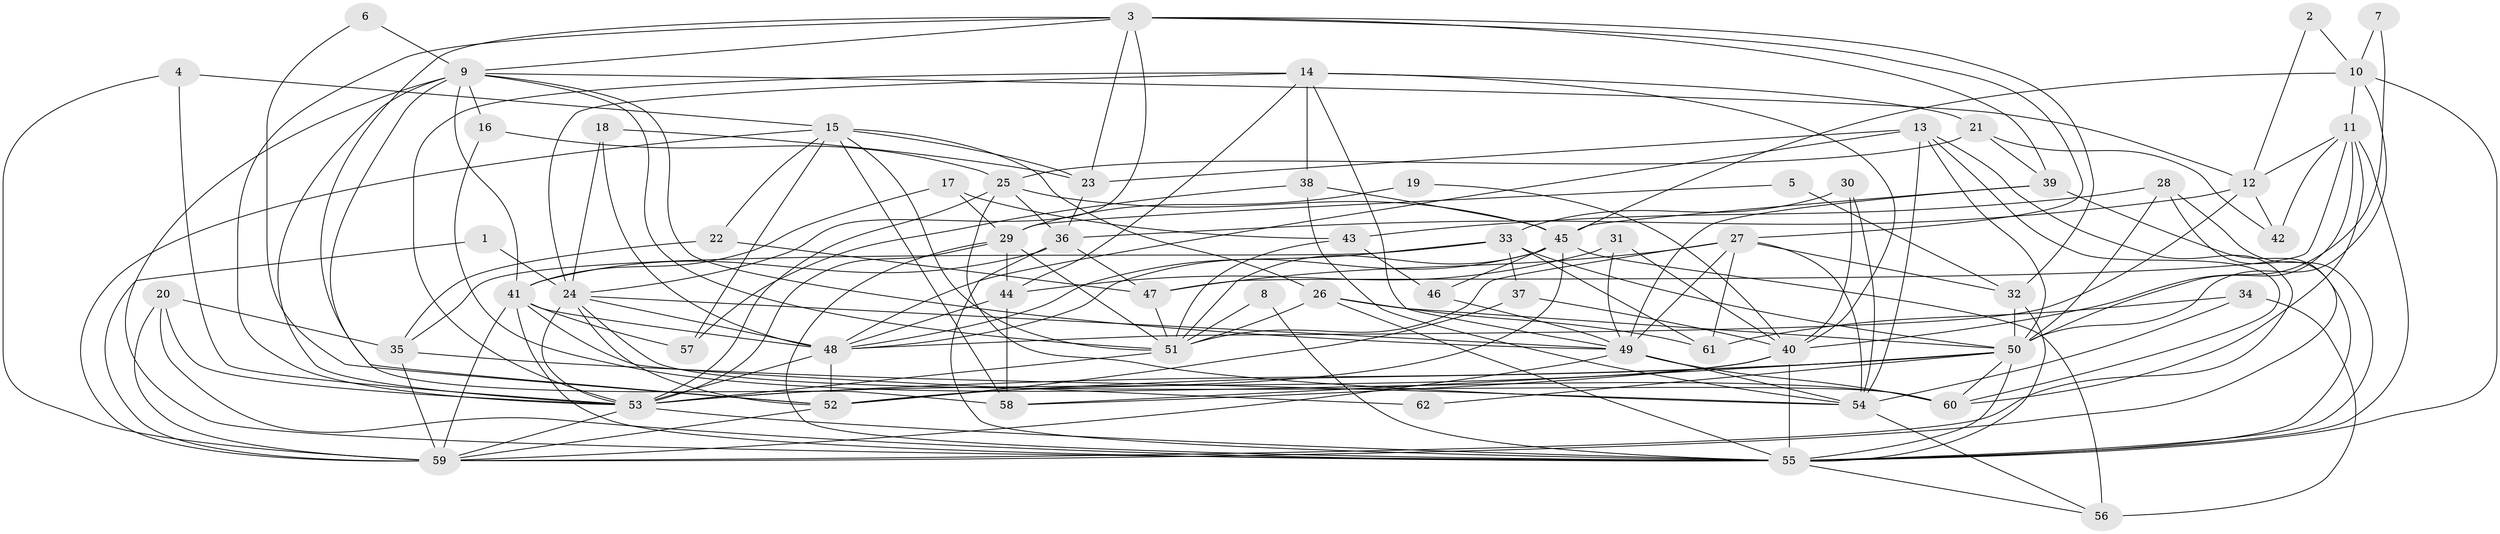 // original degree distribution, {2: 0.16260162601626016, 4: 0.2682926829268293, 5: 0.17073170731707318, 3: 0.2682926829268293, 6: 0.04065040650406504, 7: 0.04065040650406504, 8: 0.032520325203252036, 10: 0.008130081300813009, 9: 0.008130081300813009}
// Generated by graph-tools (version 1.1) at 2025/26/03/09/25 03:26:16]
// undirected, 62 vertices, 176 edges
graph export_dot {
graph [start="1"]
  node [color=gray90,style=filled];
  1;
  2;
  3;
  4;
  5;
  6;
  7;
  8;
  9;
  10;
  11;
  12;
  13;
  14;
  15;
  16;
  17;
  18;
  19;
  20;
  21;
  22;
  23;
  24;
  25;
  26;
  27;
  28;
  29;
  30;
  31;
  32;
  33;
  34;
  35;
  36;
  37;
  38;
  39;
  40;
  41;
  42;
  43;
  44;
  45;
  46;
  47;
  48;
  49;
  50;
  51;
  52;
  53;
  54;
  55;
  56;
  57;
  58;
  59;
  60;
  61;
  62;
  1 -- 24 [weight=1.0];
  1 -- 59 [weight=1.0];
  2 -- 10 [weight=1.0];
  2 -- 12 [weight=1.0];
  3 -- 9 [weight=1.0];
  3 -- 23 [weight=1.0];
  3 -- 24 [weight=1.0];
  3 -- 27 [weight=1.0];
  3 -- 32 [weight=1.0];
  3 -- 39 [weight=2.0];
  3 -- 52 [weight=1.0];
  3 -- 53 [weight=1.0];
  4 -- 15 [weight=1.0];
  4 -- 53 [weight=1.0];
  4 -- 59 [weight=1.0];
  5 -- 29 [weight=1.0];
  5 -- 32 [weight=1.0];
  6 -- 9 [weight=1.0];
  6 -- 52 [weight=1.0];
  7 -- 10 [weight=1.0];
  7 -- 40 [weight=1.0];
  8 -- 51 [weight=1.0];
  8 -- 55 [weight=1.0];
  9 -- 12 [weight=1.0];
  9 -- 16 [weight=1.0];
  9 -- 41 [weight=1.0];
  9 -- 49 [weight=1.0];
  9 -- 51 [weight=1.0];
  9 -- 53 [weight=1.0];
  9 -- 55 [weight=1.0];
  9 -- 58 [weight=1.0];
  10 -- 11 [weight=1.0];
  10 -- 45 [weight=1.0];
  10 -- 50 [weight=1.0];
  10 -- 55 [weight=1.0];
  11 -- 12 [weight=1.0];
  11 -- 42 [weight=1.0];
  11 -- 47 [weight=1.0];
  11 -- 50 [weight=1.0];
  11 -- 55 [weight=1.0];
  11 -- 60 [weight=1.0];
  12 -- 36 [weight=1.0];
  12 -- 42 [weight=1.0];
  12 -- 48 [weight=1.0];
  13 -- 23 [weight=1.0];
  13 -- 48 [weight=1.0];
  13 -- 50 [weight=1.0];
  13 -- 54 [weight=1.0];
  13 -- 59 [weight=1.0];
  13 -- 60 [weight=1.0];
  14 -- 21 [weight=1.0];
  14 -- 24 [weight=1.0];
  14 -- 38 [weight=1.0];
  14 -- 40 [weight=1.0];
  14 -- 44 [weight=1.0];
  14 -- 49 [weight=1.0];
  14 -- 53 [weight=1.0];
  15 -- 22 [weight=1.0];
  15 -- 23 [weight=1.0];
  15 -- 26 [weight=1.0];
  15 -- 51 [weight=1.0];
  15 -- 57 [weight=1.0];
  15 -- 58 [weight=1.0];
  15 -- 59 [weight=1.0];
  16 -- 25 [weight=1.0];
  16 -- 60 [weight=1.0];
  17 -- 29 [weight=1.0];
  17 -- 41 [weight=1.0];
  17 -- 43 [weight=1.0];
  18 -- 23 [weight=1.0];
  18 -- 24 [weight=1.0];
  18 -- 48 [weight=1.0];
  19 -- 29 [weight=1.0];
  19 -- 40 [weight=1.0];
  20 -- 35 [weight=1.0];
  20 -- 53 [weight=1.0];
  20 -- 55 [weight=1.0];
  20 -- 59 [weight=1.0];
  21 -- 25 [weight=1.0];
  21 -- 39 [weight=1.0];
  21 -- 42 [weight=1.0];
  22 -- 35 [weight=1.0];
  22 -- 47 [weight=1.0];
  23 -- 36 [weight=1.0];
  24 -- 48 [weight=1.0];
  24 -- 49 [weight=1.0];
  24 -- 52 [weight=1.0];
  24 -- 53 [weight=1.0];
  24 -- 60 [weight=1.0];
  25 -- 36 [weight=1.0];
  25 -- 45 [weight=1.0];
  25 -- 53 [weight=1.0];
  25 -- 54 [weight=1.0];
  26 -- 50 [weight=1.0];
  26 -- 51 [weight=1.0];
  26 -- 55 [weight=1.0];
  26 -- 61 [weight=1.0];
  27 -- 32 [weight=1.0];
  27 -- 47 [weight=1.0];
  27 -- 49 [weight=1.0];
  27 -- 51 [weight=1.0];
  27 -- 54 [weight=1.0];
  27 -- 61 [weight=1.0];
  28 -- 43 [weight=2.0];
  28 -- 50 [weight=1.0];
  28 -- 55 [weight=2.0];
  28 -- 59 [weight=1.0];
  29 -- 44 [weight=1.0];
  29 -- 51 [weight=1.0];
  29 -- 53 [weight=1.0];
  29 -- 55 [weight=1.0];
  30 -- 33 [weight=1.0];
  30 -- 40 [weight=1.0];
  30 -- 54 [weight=1.0];
  31 -- 40 [weight=1.0];
  31 -- 44 [weight=1.0];
  31 -- 49 [weight=1.0];
  32 -- 50 [weight=1.0];
  32 -- 55 [weight=1.0];
  33 -- 35 [weight=1.0];
  33 -- 37 [weight=2.0];
  33 -- 48 [weight=1.0];
  33 -- 50 [weight=1.0];
  33 -- 61 [weight=1.0];
  34 -- 54 [weight=1.0];
  34 -- 56 [weight=1.0];
  34 -- 61 [weight=1.0];
  35 -- 54 [weight=1.0];
  35 -- 59 [weight=1.0];
  36 -- 41 [weight=1.0];
  36 -- 47 [weight=1.0];
  36 -- 55 [weight=1.0];
  37 -- 40 [weight=1.0];
  37 -- 52 [weight=1.0];
  38 -- 45 [weight=1.0];
  38 -- 54 [weight=1.0];
  38 -- 57 [weight=1.0];
  39 -- 45 [weight=1.0];
  39 -- 49 [weight=1.0];
  39 -- 55 [weight=1.0];
  40 -- 53 [weight=1.0];
  40 -- 55 [weight=1.0];
  40 -- 58 [weight=1.0];
  41 -- 48 [weight=1.0];
  41 -- 55 [weight=1.0];
  41 -- 57 [weight=1.0];
  41 -- 59 [weight=1.0];
  41 -- 62 [weight=1.0];
  43 -- 46 [weight=1.0];
  43 -- 51 [weight=1.0];
  44 -- 48 [weight=1.0];
  44 -- 58 [weight=1.0];
  45 -- 46 [weight=1.0];
  45 -- 48 [weight=1.0];
  45 -- 51 [weight=1.0];
  45 -- 52 [weight=2.0];
  45 -- 56 [weight=1.0];
  46 -- 49 [weight=1.0];
  47 -- 51 [weight=1.0];
  48 -- 52 [weight=1.0];
  48 -- 53 [weight=1.0];
  49 -- 54 [weight=2.0];
  49 -- 59 [weight=1.0];
  49 -- 60 [weight=1.0];
  50 -- 52 [weight=1.0];
  50 -- 53 [weight=1.0];
  50 -- 55 [weight=1.0];
  50 -- 58 [weight=1.0];
  50 -- 60 [weight=1.0];
  50 -- 62 [weight=1.0];
  51 -- 53 [weight=1.0];
  52 -- 59 [weight=1.0];
  53 -- 55 [weight=1.0];
  53 -- 59 [weight=1.0];
  54 -- 56 [weight=1.0];
  55 -- 56 [weight=1.0];
}
